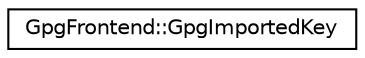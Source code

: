 digraph "Graphical Class Hierarchy"
{
 // INTERACTIVE_SVG=YES
 // LATEX_PDF_SIZE
  edge [fontname="Helvetica",fontsize="10",labelfontname="Helvetica",labelfontsize="10"];
  node [fontname="Helvetica",fontsize="10",shape=record];
  rankdir="LR";
  Node0 [label="GpgFrontend::GpgImportedKey",height=0.2,width=0.4,color="black", fillcolor="white", style="filled",URL="$classGpgFrontend_1_1GpgImportedKey.html",tooltip=" "];
}
